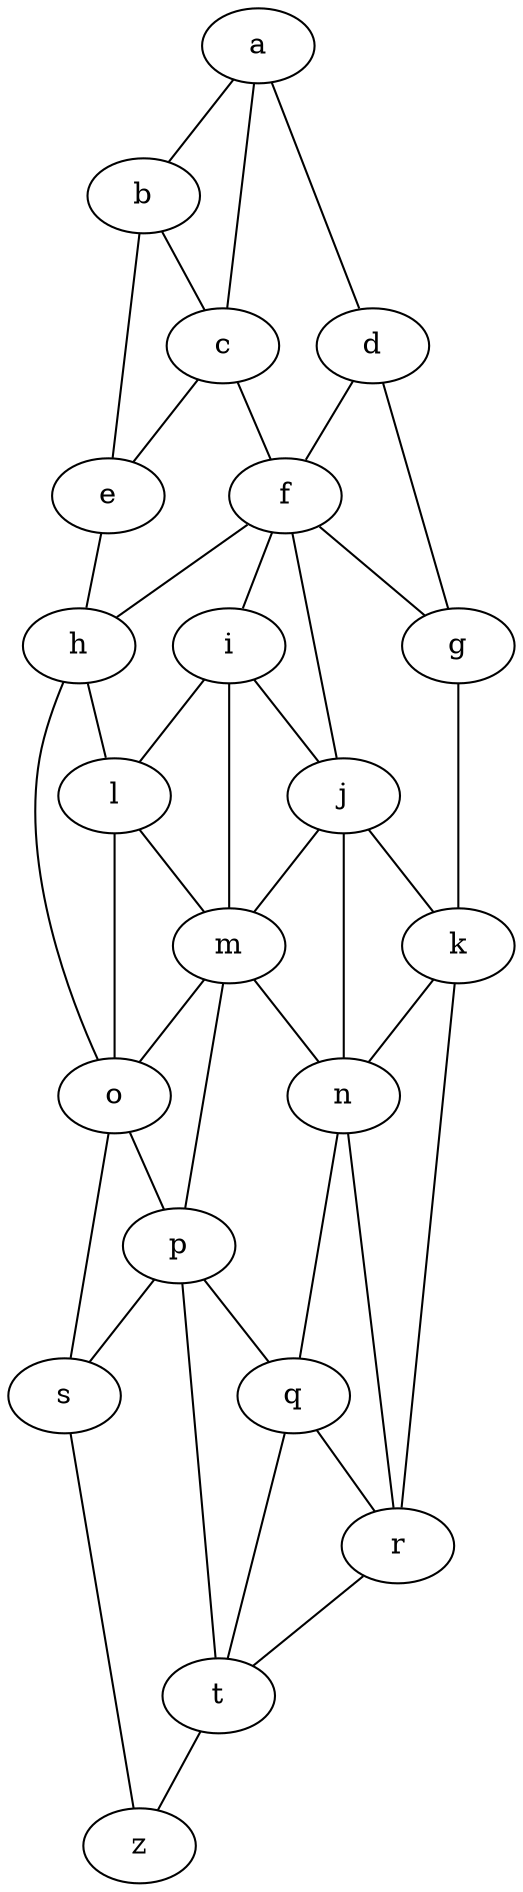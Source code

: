graph {
	graph [bb="0,0,282.81,435.84"];
	node [label="\N"];
	b	[height=0.5,
		pos="194.19,20.696",
		width=0.75];
	c	[height=0.5,
		pos="159.04,70.351",
		width=0.75];
	b -- c	[pos="182.49,37.23 178.65,42.647 174.4,48.659 170.58,54.058"];
	e	[height=0.5,
		pos="238.88,89.053",
		width=0.75];
	b -- e	[pos="205.01,37.243 211.93,47.833 220.89,61.532 227.85,72.183"];
	c -- e	[pos="184.74,76.372 193.86,78.507 204.12,80.91 213.23,83.044"];
	f	[height=0.5,
		pos="123.16,142.77",
		width=0.75];
	c -- f	[pos="150.54,87.514 144.9,98.891 137.53,113.78 131.86,125.23"];
	h	[height=0.5,
		pos="216.37,168",
		width=0.75];
	e -- h	[pos="233.77,106.97 230.09,119.89 225.14,137.25 221.46,150.16"];
	g	[height=0.5,
		pos="38.499,159.42",
		width=0.75];
	f -- g	[pos="96.84,147.95 86.549,149.97 74.778,152.28 64.516,154.3"];
	f -- h	[pos="148.63,149.66 161.89,153.25 178.05,157.63 191.26,161.2"];
	i	[height=0.5,
		pos="157.47,196.46",
		width=0.75];
	f -- i	[pos="133.83,159.46 137.92,165.87 142.59,173.17 146.69,179.59"];
	j	[height=0.5,
		pos="97.145,217.55",
		width=0.75];
	f -- j	[pos="117,160.49 112.85,172.41 107.41,188.06 103.27,199.95"];
	d	[height=0.5,
		pos="64.416,91.288",
		width=0.75];
	d -- f	[pos="80.781,105.63 88.793,112.65 98.424,121.09 106.48,128.15"];
	d -- g	[pos="57.741,108.83 53.902,118.93 49.091,131.57 45.24,141.69"];
	k	[height=0.5,
		pos="27,246.93",
		width=0.75];
	g -- k	[pos="36.116,177.55 34.143,192.57 31.352,213.81 29.379,228.82"];
	o	[height=0.5,
		pos="228.47,268.77",
		width=0.75];
	h -- o	[pos="218.54,186.01 220.72,204.24 224.09,232.28 226.28,250.57"];
	l	[height=0.5,
		pos="232.98,219.92",
		width=0.75];
	h -- l	[pos="222.09,185.87 223.78,191.15 225.62,196.92 227.31,202.2"];
	i -- j	[pos="133.28,204.92 129.35,206.29 125.27,207.72 121.34,209.09"];
	i -- l	[pos="182.2,204.14 190.63,206.76 200.04,209.69 208.46,212.3"];
	m	[height=0.5,
		pos="160.28,264.63",
		width=0.75];
	i -- m	[pos="158.22,214.73 158.63,224.51 159.12,236.53 159.52,246.32"];
	j -- k	[pos="74.177,227.17 66.506,230.38 57.954,233.96 50.26,237.18"];
	j -- m	[pos="115.41,231.17 123.85,237.47 133.86,244.93 142.28,251.21"];
	n	[height=0.5,
		pos="81.82,284.17",
		width=0.75];
	j -- n	[pos="93.038,235.4 90.84,244.96 88.139,256.7 85.938,266.27"];
	k -- n	[pos="46.173,259.95 51.484,263.56 57.249,267.48 62.565,271.09"];
	r	[height=0.5,
		pos="46.984,338.4",
		width=0.75];
	k -- r	[pos="30.948,265 34.452,281.04 39.543,304.34 43.044,320.37"];
	p	[height=0.5,
		pos="184.42,332.65",
		width=0.75];
	o -- p	[pos="217.12,285.22 210.6,294.69 202.42,306.54 195.88,316.03"];
	s	[height=0.5,
		pos="255.81,343.43",
		width=0.75];
	o -- s	[pos="234.95,286.47 239.31,298.37 245.03,313.99 249.37,325.86"];
	l -- o	[pos="231.3,238.11 230.92,242.24 230.51,246.61 230.13,250.73"];
	l -- m	[pos="213.11,232.14 202.94,238.4 190.58,246 180.37,252.28"];
	m -- o	[pos="187.23,266.27 191.84,266.55 196.64,266.84 201.27,267.12"];
	m -- n	[pos="134.59,271.03 125.83,273.21 116.04,275.65 107.3,277.82"];
	m -- p	[pos="166.62,282.5 170.14,292.42 174.51,304.72 178.03,314.66"];
	n -- r	[pos="71.179,300.73 66.937,307.34 62.06,314.93 57.801,321.56"];
	q	[height=0.5,
		pos="104.77,353.93",
		width=0.75];
	n -- q	[pos="87.611,301.77 91.064,312.26 95.435,325.55 98.901,336.09"];
	p -- s	[pos="211,336.66 217.03,337.57 223.42,338.54 229.44,339.45"];
	p -- q	[pos="159.22,339.38 149.92,341.86 139.39,344.68 130.08,347.16"];
	t	[height=0.5,
		pos="132.32,393.46",
		width=0.75];
	p -- t	[pos="171,348.31 163.28,357.32 153.61,368.61 145.87,377.64"];
	z	[height=0.5,
		pos="211.59,417.84",
		width=0.75];
	s -- z	[pos="245.77,360.31 238.54,372.49 228.81,388.86 221.59,401.02"];
	r -- t	[pos="66.776,351.17 80.563,360.07 98.872,371.88 112.64,380.76"];
	q -- r	[pos="79.593,347.16 77.16,346.51 74.691,345.85 72.257,345.19"];
	q -- t	[pos="116.29,370.46 117.83,372.66 119.4,374.92 120.93,377.12"];
	t -- z	[pos="156.97,401.04 166.51,403.98 177.42,407.33 186.96,410.26"];
	a	[height=0.5,
		pos="108.05,18",
		width=0.75];
	a -- b	[pos="135.3,18.853 145.46,19.171 156.97,19.531 167.11,19.848"];
	a -- c	[pos="122.8,33.142 129.5,40.027 137.42,48.159 144.15,55.062"];
	a -- d	[pos="97.927,34.998 90.878,46.838 81.517,62.563 74.48,74.382"];
}
